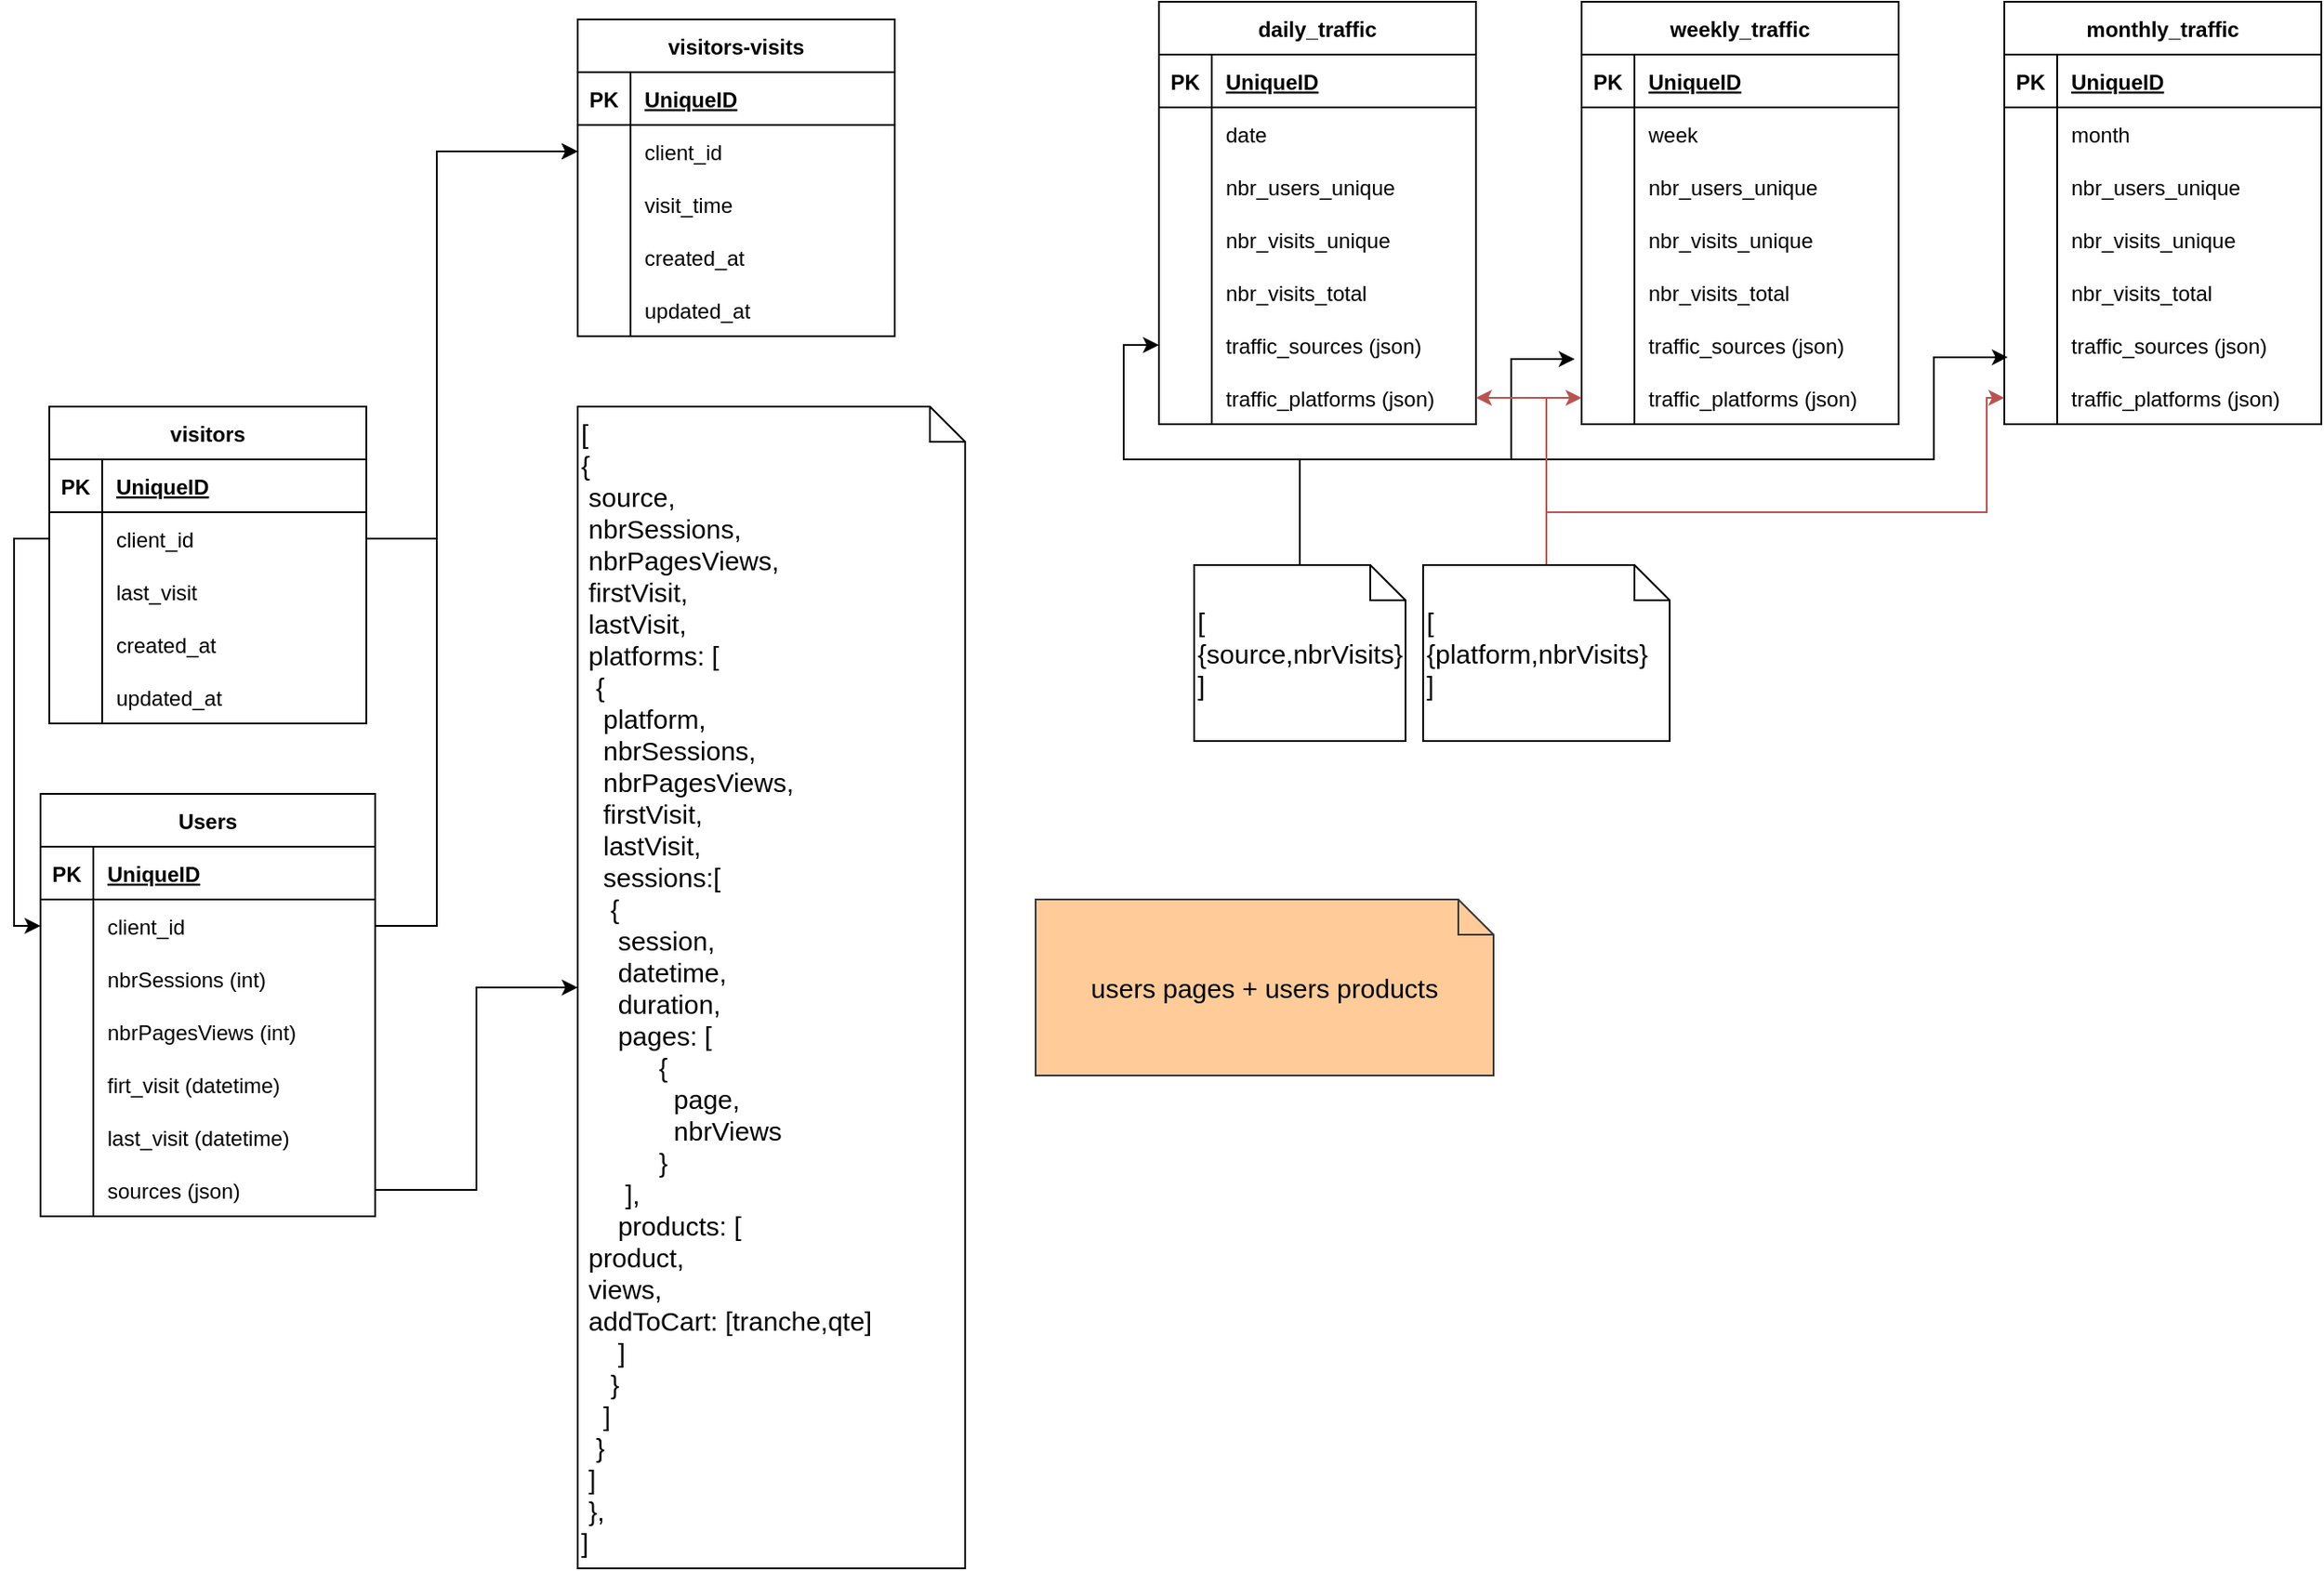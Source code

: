 <mxfile version="15.9.1" type="github">
  <diagram id="R2lEEEUBdFMjLlhIrx00" name="Page-1">
    <mxGraphModel dx="2272" dy="882" grid="1" gridSize="10" guides="1" tooltips="1" connect="1" arrows="1" fold="1" page="1" pageScale="1" pageWidth="850" pageHeight="1100" math="0" shadow="0" extFonts="Permanent Marker^https://fonts.googleapis.com/css?family=Permanent+Marker">
      <root>
        <mxCell id="0" />
        <mxCell id="1" parent="0" />
        <mxCell id="PuIkgESSQMV176HplpMt-43" value="visitors" style="shape=table;startSize=30;container=1;collapsible=1;childLayout=tableLayout;fixedRows=1;rowLines=0;fontStyle=1;align=center;resizeLast=1;" parent="1" vertex="1">
          <mxGeometry x="-760" y="280" width="180" height="180" as="geometry" />
        </mxCell>
        <mxCell id="PuIkgESSQMV176HplpMt-44" value="" style="shape=partialRectangle;collapsible=0;dropTarget=0;pointerEvents=0;fillColor=none;top=0;left=0;bottom=1;right=0;points=[[0,0.5],[1,0.5]];portConstraint=eastwest;" parent="PuIkgESSQMV176HplpMt-43" vertex="1">
          <mxGeometry y="30" width="180" height="30" as="geometry" />
        </mxCell>
        <mxCell id="PuIkgESSQMV176HplpMt-45" value="PK" style="shape=partialRectangle;connectable=0;fillColor=none;top=0;left=0;bottom=0;right=0;fontStyle=1;overflow=hidden;" parent="PuIkgESSQMV176HplpMt-44" vertex="1">
          <mxGeometry width="30" height="30" as="geometry">
            <mxRectangle width="30" height="30" as="alternateBounds" />
          </mxGeometry>
        </mxCell>
        <mxCell id="PuIkgESSQMV176HplpMt-46" value="UniqueID" style="shape=partialRectangle;connectable=0;fillColor=none;top=0;left=0;bottom=0;right=0;align=left;spacingLeft=6;fontStyle=5;overflow=hidden;" parent="PuIkgESSQMV176HplpMt-44" vertex="1">
          <mxGeometry x="30" width="150" height="30" as="geometry">
            <mxRectangle width="150" height="30" as="alternateBounds" />
          </mxGeometry>
        </mxCell>
        <mxCell id="PuIkgESSQMV176HplpMt-47" value="" style="shape=partialRectangle;collapsible=0;dropTarget=0;pointerEvents=0;fillColor=none;top=0;left=0;bottom=0;right=0;points=[[0,0.5],[1,0.5]];portConstraint=eastwest;" parent="PuIkgESSQMV176HplpMt-43" vertex="1">
          <mxGeometry y="60" width="180" height="30" as="geometry" />
        </mxCell>
        <mxCell id="PuIkgESSQMV176HplpMt-48" value="" style="shape=partialRectangle;connectable=0;fillColor=none;top=0;left=0;bottom=0;right=0;editable=1;overflow=hidden;" parent="PuIkgESSQMV176HplpMt-47" vertex="1">
          <mxGeometry width="30" height="30" as="geometry">
            <mxRectangle width="30" height="30" as="alternateBounds" />
          </mxGeometry>
        </mxCell>
        <mxCell id="PuIkgESSQMV176HplpMt-49" value="client_id" style="shape=partialRectangle;connectable=0;fillColor=none;top=0;left=0;bottom=0;right=0;align=left;spacingLeft=6;overflow=hidden;" parent="PuIkgESSQMV176HplpMt-47" vertex="1">
          <mxGeometry x="30" width="150" height="30" as="geometry">
            <mxRectangle width="150" height="30" as="alternateBounds" />
          </mxGeometry>
        </mxCell>
        <mxCell id="PuIkgESSQMV176HplpMt-100" value="" style="shape=partialRectangle;collapsible=0;dropTarget=0;pointerEvents=0;fillColor=none;top=0;left=0;bottom=0;right=0;points=[[0,0.5],[1,0.5]];portConstraint=eastwest;" parent="PuIkgESSQMV176HplpMt-43" vertex="1">
          <mxGeometry y="90" width="180" height="30" as="geometry" />
        </mxCell>
        <mxCell id="PuIkgESSQMV176HplpMt-101" value="" style="shape=partialRectangle;connectable=0;fillColor=none;top=0;left=0;bottom=0;right=0;editable=1;overflow=hidden;" parent="PuIkgESSQMV176HplpMt-100" vertex="1">
          <mxGeometry width="30" height="30" as="geometry">
            <mxRectangle width="30" height="30" as="alternateBounds" />
          </mxGeometry>
        </mxCell>
        <mxCell id="PuIkgESSQMV176HplpMt-102" value="last_visit" style="shape=partialRectangle;connectable=0;fillColor=none;top=0;left=0;bottom=0;right=0;align=left;spacingLeft=6;overflow=hidden;" parent="PuIkgESSQMV176HplpMt-100" vertex="1">
          <mxGeometry x="30" width="150" height="30" as="geometry">
            <mxRectangle width="150" height="30" as="alternateBounds" />
          </mxGeometry>
        </mxCell>
        <mxCell id="PuIkgESSQMV176HplpMt-50" value="" style="shape=partialRectangle;collapsible=0;dropTarget=0;pointerEvents=0;fillColor=none;top=0;left=0;bottom=0;right=0;points=[[0,0.5],[1,0.5]];portConstraint=eastwest;" parent="PuIkgESSQMV176HplpMt-43" vertex="1">
          <mxGeometry y="120" width="180" height="30" as="geometry" />
        </mxCell>
        <mxCell id="PuIkgESSQMV176HplpMt-51" value="" style="shape=partialRectangle;connectable=0;fillColor=none;top=0;left=0;bottom=0;right=0;editable=1;overflow=hidden;" parent="PuIkgESSQMV176HplpMt-50" vertex="1">
          <mxGeometry width="30" height="30" as="geometry">
            <mxRectangle width="30" height="30" as="alternateBounds" />
          </mxGeometry>
        </mxCell>
        <mxCell id="PuIkgESSQMV176HplpMt-52" value="created_at" style="shape=partialRectangle;connectable=0;fillColor=none;top=0;left=0;bottom=0;right=0;align=left;spacingLeft=6;overflow=hidden;" parent="PuIkgESSQMV176HplpMt-50" vertex="1">
          <mxGeometry x="30" width="150" height="30" as="geometry">
            <mxRectangle width="150" height="30" as="alternateBounds" />
          </mxGeometry>
        </mxCell>
        <mxCell id="PuIkgESSQMV176HplpMt-53" value="" style="shape=partialRectangle;collapsible=0;dropTarget=0;pointerEvents=0;fillColor=none;top=0;left=0;bottom=0;right=0;points=[[0,0.5],[1,0.5]];portConstraint=eastwest;" parent="PuIkgESSQMV176HplpMt-43" vertex="1">
          <mxGeometry y="150" width="180" height="30" as="geometry" />
        </mxCell>
        <mxCell id="PuIkgESSQMV176HplpMt-54" value="" style="shape=partialRectangle;connectable=0;fillColor=none;top=0;left=0;bottom=0;right=0;editable=1;overflow=hidden;" parent="PuIkgESSQMV176HplpMt-53" vertex="1">
          <mxGeometry width="30" height="30" as="geometry">
            <mxRectangle width="30" height="30" as="alternateBounds" />
          </mxGeometry>
        </mxCell>
        <mxCell id="PuIkgESSQMV176HplpMt-55" value="updated_at" style="shape=partialRectangle;connectable=0;fillColor=none;top=0;left=0;bottom=0;right=0;align=left;spacingLeft=6;overflow=hidden;" parent="PuIkgESSQMV176HplpMt-53" vertex="1">
          <mxGeometry x="30" width="150" height="30" as="geometry">
            <mxRectangle width="150" height="30" as="alternateBounds" />
          </mxGeometry>
        </mxCell>
        <mxCell id="PuIkgESSQMV176HplpMt-56" value="visitors-visits" style="shape=table;startSize=30;container=1;collapsible=1;childLayout=tableLayout;fixedRows=1;rowLines=0;fontStyle=1;align=center;resizeLast=1;" parent="1" vertex="1">
          <mxGeometry x="-460" y="60" width="180" height="180" as="geometry" />
        </mxCell>
        <mxCell id="PuIkgESSQMV176HplpMt-57" value="" style="shape=partialRectangle;collapsible=0;dropTarget=0;pointerEvents=0;fillColor=none;top=0;left=0;bottom=1;right=0;points=[[0,0.5],[1,0.5]];portConstraint=eastwest;" parent="PuIkgESSQMV176HplpMt-56" vertex="1">
          <mxGeometry y="30" width="180" height="30" as="geometry" />
        </mxCell>
        <mxCell id="PuIkgESSQMV176HplpMt-58" value="PK" style="shape=partialRectangle;connectable=0;fillColor=none;top=0;left=0;bottom=0;right=0;fontStyle=1;overflow=hidden;" parent="PuIkgESSQMV176HplpMt-57" vertex="1">
          <mxGeometry width="30" height="30" as="geometry">
            <mxRectangle width="30" height="30" as="alternateBounds" />
          </mxGeometry>
        </mxCell>
        <mxCell id="PuIkgESSQMV176HplpMt-59" value="UniqueID" style="shape=partialRectangle;connectable=0;fillColor=none;top=0;left=0;bottom=0;right=0;align=left;spacingLeft=6;fontStyle=5;overflow=hidden;" parent="PuIkgESSQMV176HplpMt-57" vertex="1">
          <mxGeometry x="30" width="150" height="30" as="geometry">
            <mxRectangle width="150" height="30" as="alternateBounds" />
          </mxGeometry>
        </mxCell>
        <mxCell id="PuIkgESSQMV176HplpMt-60" value="" style="shape=partialRectangle;collapsible=0;dropTarget=0;pointerEvents=0;fillColor=none;top=0;left=0;bottom=0;right=0;points=[[0,0.5],[1,0.5]];portConstraint=eastwest;" parent="PuIkgESSQMV176HplpMt-56" vertex="1">
          <mxGeometry y="60" width="180" height="30" as="geometry" />
        </mxCell>
        <mxCell id="PuIkgESSQMV176HplpMt-61" value="" style="shape=partialRectangle;connectable=0;fillColor=none;top=0;left=0;bottom=0;right=0;editable=1;overflow=hidden;" parent="PuIkgESSQMV176HplpMt-60" vertex="1">
          <mxGeometry width="30" height="30" as="geometry">
            <mxRectangle width="30" height="30" as="alternateBounds" />
          </mxGeometry>
        </mxCell>
        <mxCell id="PuIkgESSQMV176HplpMt-62" value="client_id" style="shape=partialRectangle;connectable=0;fillColor=none;top=0;left=0;bottom=0;right=0;align=left;spacingLeft=6;overflow=hidden;" parent="PuIkgESSQMV176HplpMt-60" vertex="1">
          <mxGeometry x="30" width="150" height="30" as="geometry">
            <mxRectangle width="150" height="30" as="alternateBounds" />
          </mxGeometry>
        </mxCell>
        <mxCell id="PuIkgESSQMV176HplpMt-63" value="" style="shape=partialRectangle;collapsible=0;dropTarget=0;pointerEvents=0;fillColor=none;top=0;left=0;bottom=0;right=0;points=[[0,0.5],[1,0.5]];portConstraint=eastwest;" parent="PuIkgESSQMV176HplpMt-56" vertex="1">
          <mxGeometry y="90" width="180" height="30" as="geometry" />
        </mxCell>
        <mxCell id="PuIkgESSQMV176HplpMt-64" value="" style="shape=partialRectangle;connectable=0;fillColor=none;top=0;left=0;bottom=0;right=0;editable=1;overflow=hidden;" parent="PuIkgESSQMV176HplpMt-63" vertex="1">
          <mxGeometry width="30" height="30" as="geometry">
            <mxRectangle width="30" height="30" as="alternateBounds" />
          </mxGeometry>
        </mxCell>
        <mxCell id="PuIkgESSQMV176HplpMt-65" value="visit_time" style="shape=partialRectangle;connectable=0;fillColor=none;top=0;left=0;bottom=0;right=0;align=left;spacingLeft=6;overflow=hidden;" parent="PuIkgESSQMV176HplpMt-63" vertex="1">
          <mxGeometry x="30" width="150" height="30" as="geometry">
            <mxRectangle width="150" height="30" as="alternateBounds" />
          </mxGeometry>
        </mxCell>
        <mxCell id="PuIkgESSQMV176HplpMt-66" value="" style="shape=partialRectangle;collapsible=0;dropTarget=0;pointerEvents=0;fillColor=none;top=0;left=0;bottom=0;right=0;points=[[0,0.5],[1,0.5]];portConstraint=eastwest;" parent="PuIkgESSQMV176HplpMt-56" vertex="1">
          <mxGeometry y="120" width="180" height="30" as="geometry" />
        </mxCell>
        <mxCell id="PuIkgESSQMV176HplpMt-67" value="" style="shape=partialRectangle;connectable=0;fillColor=none;top=0;left=0;bottom=0;right=0;editable=1;overflow=hidden;" parent="PuIkgESSQMV176HplpMt-66" vertex="1">
          <mxGeometry width="30" height="30" as="geometry">
            <mxRectangle width="30" height="30" as="alternateBounds" />
          </mxGeometry>
        </mxCell>
        <mxCell id="PuIkgESSQMV176HplpMt-68" value="created_at" style="shape=partialRectangle;connectable=0;fillColor=none;top=0;left=0;bottom=0;right=0;align=left;spacingLeft=6;overflow=hidden;" parent="PuIkgESSQMV176HplpMt-66" vertex="1">
          <mxGeometry x="30" width="150" height="30" as="geometry">
            <mxRectangle width="150" height="30" as="alternateBounds" />
          </mxGeometry>
        </mxCell>
        <mxCell id="PuIkgESSQMV176HplpMt-78" value="" style="shape=partialRectangle;collapsible=0;dropTarget=0;pointerEvents=0;fillColor=none;top=0;left=0;bottom=0;right=0;points=[[0,0.5],[1,0.5]];portConstraint=eastwest;" parent="PuIkgESSQMV176HplpMt-56" vertex="1">
          <mxGeometry y="150" width="180" height="30" as="geometry" />
        </mxCell>
        <mxCell id="PuIkgESSQMV176HplpMt-79" value="" style="shape=partialRectangle;connectable=0;fillColor=none;top=0;left=0;bottom=0;right=0;editable=1;overflow=hidden;" parent="PuIkgESSQMV176HplpMt-78" vertex="1">
          <mxGeometry width="30" height="30" as="geometry">
            <mxRectangle width="30" height="30" as="alternateBounds" />
          </mxGeometry>
        </mxCell>
        <mxCell id="PuIkgESSQMV176HplpMt-80" value="updated_at" style="shape=partialRectangle;connectable=0;fillColor=none;top=0;left=0;bottom=0;right=0;align=left;spacingLeft=6;overflow=hidden;" parent="PuIkgESSQMV176HplpMt-78" vertex="1">
          <mxGeometry x="30" width="150" height="30" as="geometry">
            <mxRectangle width="150" height="30" as="alternateBounds" />
          </mxGeometry>
        </mxCell>
        <mxCell id="PuIkgESSQMV176HplpMt-82" value="Users" style="shape=table;startSize=30;container=1;collapsible=1;childLayout=tableLayout;fixedRows=1;rowLines=0;fontStyle=1;align=center;resizeLast=1;" parent="1" vertex="1">
          <mxGeometry x="-765" y="500" width="190" height="240" as="geometry" />
        </mxCell>
        <mxCell id="PuIkgESSQMV176HplpMt-83" value="" style="shape=partialRectangle;collapsible=0;dropTarget=0;pointerEvents=0;fillColor=none;top=0;left=0;bottom=1;right=0;points=[[0,0.5],[1,0.5]];portConstraint=eastwest;" parent="PuIkgESSQMV176HplpMt-82" vertex="1">
          <mxGeometry y="30" width="190" height="30" as="geometry" />
        </mxCell>
        <mxCell id="PuIkgESSQMV176HplpMt-84" value="PK" style="shape=partialRectangle;connectable=0;fillColor=none;top=0;left=0;bottom=0;right=0;fontStyle=1;overflow=hidden;" parent="PuIkgESSQMV176HplpMt-83" vertex="1">
          <mxGeometry width="30" height="30" as="geometry">
            <mxRectangle width="30" height="30" as="alternateBounds" />
          </mxGeometry>
        </mxCell>
        <mxCell id="PuIkgESSQMV176HplpMt-85" value="UniqueID" style="shape=partialRectangle;connectable=0;fillColor=none;top=0;left=0;bottom=0;right=0;align=left;spacingLeft=6;fontStyle=5;overflow=hidden;" parent="PuIkgESSQMV176HplpMt-83" vertex="1">
          <mxGeometry x="30" width="160" height="30" as="geometry">
            <mxRectangle width="160" height="30" as="alternateBounds" />
          </mxGeometry>
        </mxCell>
        <mxCell id="PuIkgESSQMV176HplpMt-86" value="" style="shape=partialRectangle;collapsible=0;dropTarget=0;pointerEvents=0;fillColor=none;top=0;left=0;bottom=0;right=0;points=[[0,0.5],[1,0.5]];portConstraint=eastwest;" parent="PuIkgESSQMV176HplpMt-82" vertex="1">
          <mxGeometry y="60" width="190" height="30" as="geometry" />
        </mxCell>
        <mxCell id="PuIkgESSQMV176HplpMt-87" value="" style="shape=partialRectangle;connectable=0;fillColor=none;top=0;left=0;bottom=0;right=0;editable=1;overflow=hidden;" parent="PuIkgESSQMV176HplpMt-86" vertex="1">
          <mxGeometry width="30" height="30" as="geometry">
            <mxRectangle width="30" height="30" as="alternateBounds" />
          </mxGeometry>
        </mxCell>
        <mxCell id="PuIkgESSQMV176HplpMt-88" value="client_id" style="shape=partialRectangle;connectable=0;fillColor=none;top=0;left=0;bottom=0;right=0;align=left;spacingLeft=6;overflow=hidden;" parent="PuIkgESSQMV176HplpMt-86" vertex="1">
          <mxGeometry x="30" width="160" height="30" as="geometry">
            <mxRectangle width="160" height="30" as="alternateBounds" />
          </mxGeometry>
        </mxCell>
        <mxCell id="PuIkgESSQMV176HplpMt-89" value="" style="shape=partialRectangle;collapsible=0;dropTarget=0;pointerEvents=0;fillColor=none;top=0;left=0;bottom=0;right=0;points=[[0,0.5],[1,0.5]];portConstraint=eastwest;" parent="PuIkgESSQMV176HplpMt-82" vertex="1">
          <mxGeometry y="90" width="190" height="30" as="geometry" />
        </mxCell>
        <mxCell id="PuIkgESSQMV176HplpMt-90" value="" style="shape=partialRectangle;connectable=0;fillColor=none;top=0;left=0;bottom=0;right=0;editable=1;overflow=hidden;" parent="PuIkgESSQMV176HplpMt-89" vertex="1">
          <mxGeometry width="30" height="30" as="geometry">
            <mxRectangle width="30" height="30" as="alternateBounds" />
          </mxGeometry>
        </mxCell>
        <mxCell id="PuIkgESSQMV176HplpMt-91" value="nbrSessions (int)" style="shape=partialRectangle;connectable=0;fillColor=none;top=0;left=0;bottom=0;right=0;align=left;spacingLeft=6;overflow=hidden;" parent="PuIkgESSQMV176HplpMt-89" vertex="1">
          <mxGeometry x="30" width="160" height="30" as="geometry">
            <mxRectangle width="160" height="30" as="alternateBounds" />
          </mxGeometry>
        </mxCell>
        <mxCell id="PuIkgESSQMV176HplpMt-92" value="" style="shape=partialRectangle;collapsible=0;dropTarget=0;pointerEvents=0;fillColor=none;top=0;left=0;bottom=0;right=0;points=[[0,0.5],[1,0.5]];portConstraint=eastwest;" parent="PuIkgESSQMV176HplpMt-82" vertex="1">
          <mxGeometry y="120" width="190" height="30" as="geometry" />
        </mxCell>
        <mxCell id="PuIkgESSQMV176HplpMt-93" value="" style="shape=partialRectangle;connectable=0;fillColor=none;top=0;left=0;bottom=0;right=0;editable=1;overflow=hidden;" parent="PuIkgESSQMV176HplpMt-92" vertex="1">
          <mxGeometry width="30" height="30" as="geometry">
            <mxRectangle width="30" height="30" as="alternateBounds" />
          </mxGeometry>
        </mxCell>
        <mxCell id="PuIkgESSQMV176HplpMt-94" value="nbrPagesViews (int)" style="shape=partialRectangle;connectable=0;fillColor=none;top=0;left=0;bottom=0;right=0;align=left;spacingLeft=6;overflow=hidden;" parent="PuIkgESSQMV176HplpMt-92" vertex="1">
          <mxGeometry x="30" width="160" height="30" as="geometry">
            <mxRectangle width="160" height="30" as="alternateBounds" />
          </mxGeometry>
        </mxCell>
        <mxCell id="PuIkgESSQMV176HplpMt-182" value="" style="shape=partialRectangle;collapsible=0;dropTarget=0;pointerEvents=0;fillColor=none;top=0;left=0;bottom=0;right=0;points=[[0,0.5],[1,0.5]];portConstraint=eastwest;" parent="PuIkgESSQMV176HplpMt-82" vertex="1">
          <mxGeometry y="150" width="190" height="30" as="geometry" />
        </mxCell>
        <mxCell id="PuIkgESSQMV176HplpMt-183" value="" style="shape=partialRectangle;connectable=0;fillColor=none;top=0;left=0;bottom=0;right=0;editable=1;overflow=hidden;" parent="PuIkgESSQMV176HplpMt-182" vertex="1">
          <mxGeometry width="30" height="30" as="geometry">
            <mxRectangle width="30" height="30" as="alternateBounds" />
          </mxGeometry>
        </mxCell>
        <mxCell id="PuIkgESSQMV176HplpMt-184" value="firt_visit (datetime)" style="shape=partialRectangle;connectable=0;fillColor=none;top=0;left=0;bottom=0;right=0;align=left;spacingLeft=6;overflow=hidden;" parent="PuIkgESSQMV176HplpMt-182" vertex="1">
          <mxGeometry x="30" width="160" height="30" as="geometry">
            <mxRectangle width="160" height="30" as="alternateBounds" />
          </mxGeometry>
        </mxCell>
        <mxCell id="PuIkgESSQMV176HplpMt-179" value="" style="shape=partialRectangle;collapsible=0;dropTarget=0;pointerEvents=0;fillColor=none;top=0;left=0;bottom=0;right=0;points=[[0,0.5],[1,0.5]];portConstraint=eastwest;" parent="PuIkgESSQMV176HplpMt-82" vertex="1">
          <mxGeometry y="180" width="190" height="30" as="geometry" />
        </mxCell>
        <mxCell id="PuIkgESSQMV176HplpMt-180" value="" style="shape=partialRectangle;connectable=0;fillColor=none;top=0;left=0;bottom=0;right=0;editable=1;overflow=hidden;" parent="PuIkgESSQMV176HplpMt-179" vertex="1">
          <mxGeometry width="30" height="30" as="geometry">
            <mxRectangle width="30" height="30" as="alternateBounds" />
          </mxGeometry>
        </mxCell>
        <mxCell id="PuIkgESSQMV176HplpMt-181" value="last_visit (datetime)" style="shape=partialRectangle;connectable=0;fillColor=none;top=0;left=0;bottom=0;right=0;align=left;spacingLeft=6;overflow=hidden;" parent="PuIkgESSQMV176HplpMt-179" vertex="1">
          <mxGeometry x="30" width="160" height="30" as="geometry">
            <mxRectangle width="160" height="30" as="alternateBounds" />
          </mxGeometry>
        </mxCell>
        <mxCell id="PuIkgESSQMV176HplpMt-185" value="" style="shape=partialRectangle;collapsible=0;dropTarget=0;pointerEvents=0;fillColor=none;top=0;left=0;bottom=0;right=0;points=[[0,0.5],[1,0.5]];portConstraint=eastwest;" parent="PuIkgESSQMV176HplpMt-82" vertex="1">
          <mxGeometry y="210" width="190" height="30" as="geometry" />
        </mxCell>
        <mxCell id="PuIkgESSQMV176HplpMt-186" value="" style="shape=partialRectangle;connectable=0;fillColor=none;top=0;left=0;bottom=0;right=0;editable=1;overflow=hidden;" parent="PuIkgESSQMV176HplpMt-185" vertex="1">
          <mxGeometry width="30" height="30" as="geometry">
            <mxRectangle width="30" height="30" as="alternateBounds" />
          </mxGeometry>
        </mxCell>
        <mxCell id="PuIkgESSQMV176HplpMt-187" value="sources (json)" style="shape=partialRectangle;connectable=0;fillColor=none;top=0;left=0;bottom=0;right=0;align=left;spacingLeft=6;overflow=hidden;" parent="PuIkgESSQMV176HplpMt-185" vertex="1">
          <mxGeometry x="30" width="160" height="30" as="geometry">
            <mxRectangle width="160" height="30" as="alternateBounds" />
          </mxGeometry>
        </mxCell>
        <mxCell id="PuIkgESSQMV176HplpMt-99" style="edgeStyle=orthogonalEdgeStyle;rounded=0;orthogonalLoop=1;jettySize=auto;html=1;exitX=1;exitY=0.5;exitDx=0;exitDy=0;" parent="1" source="PuIkgESSQMV176HplpMt-86" target="PuIkgESSQMV176HplpMt-60" edge="1">
          <mxGeometry relative="1" as="geometry">
            <mxPoint x="-480" y="150" as="targetPoint" />
            <Array as="points">
              <mxPoint x="-540" y="575" />
              <mxPoint x="-540" y="135" />
            </Array>
          </mxGeometry>
        </mxCell>
        <mxCell id="PuIkgESSQMV176HplpMt-107" value="daily_traffic" style="shape=table;startSize=30;container=1;collapsible=1;childLayout=tableLayout;fixedRows=1;rowLines=0;fontStyle=1;align=center;resizeLast=1;" parent="1" vertex="1">
          <mxGeometry x="-130" y="50" width="180" height="240" as="geometry">
            <mxRectangle x="-130" y="50" width="100" height="30" as="alternateBounds" />
          </mxGeometry>
        </mxCell>
        <mxCell id="PuIkgESSQMV176HplpMt-108" value="" style="shape=partialRectangle;collapsible=0;dropTarget=0;pointerEvents=0;fillColor=none;top=0;left=0;bottom=1;right=0;points=[[0,0.5],[1,0.5]];portConstraint=eastwest;" parent="PuIkgESSQMV176HplpMt-107" vertex="1">
          <mxGeometry y="30" width="180" height="30" as="geometry" />
        </mxCell>
        <mxCell id="PuIkgESSQMV176HplpMt-109" value="PK" style="shape=partialRectangle;connectable=0;fillColor=none;top=0;left=0;bottom=0;right=0;fontStyle=1;overflow=hidden;" parent="PuIkgESSQMV176HplpMt-108" vertex="1">
          <mxGeometry width="30" height="30" as="geometry">
            <mxRectangle width="30" height="30" as="alternateBounds" />
          </mxGeometry>
        </mxCell>
        <mxCell id="PuIkgESSQMV176HplpMt-110" value="UniqueID" style="shape=partialRectangle;connectable=0;fillColor=none;top=0;left=0;bottom=0;right=0;align=left;spacingLeft=6;fontStyle=5;overflow=hidden;" parent="PuIkgESSQMV176HplpMt-108" vertex="1">
          <mxGeometry x="30" width="150" height="30" as="geometry">
            <mxRectangle width="150" height="30" as="alternateBounds" />
          </mxGeometry>
        </mxCell>
        <mxCell id="PuIkgESSQMV176HplpMt-165" value="" style="shape=partialRectangle;collapsible=0;dropTarget=0;pointerEvents=0;fillColor=none;top=0;left=0;bottom=0;right=0;points=[[0,0.5],[1,0.5]];portConstraint=eastwest;" parent="PuIkgESSQMV176HplpMt-107" vertex="1">
          <mxGeometry y="60" width="180" height="30" as="geometry" />
        </mxCell>
        <mxCell id="PuIkgESSQMV176HplpMt-166" value="" style="shape=partialRectangle;connectable=0;fillColor=none;top=0;left=0;bottom=0;right=0;editable=1;overflow=hidden;" parent="PuIkgESSQMV176HplpMt-165" vertex="1">
          <mxGeometry width="30" height="30" as="geometry">
            <mxRectangle width="30" height="30" as="alternateBounds" />
          </mxGeometry>
        </mxCell>
        <mxCell id="PuIkgESSQMV176HplpMt-167" value="date" style="shape=partialRectangle;connectable=0;fillColor=none;top=0;left=0;bottom=0;right=0;align=left;spacingLeft=6;overflow=hidden;" parent="PuIkgESSQMV176HplpMt-165" vertex="1">
          <mxGeometry x="30" width="150" height="30" as="geometry">
            <mxRectangle width="150" height="30" as="alternateBounds" />
          </mxGeometry>
        </mxCell>
        <mxCell id="PuIkgESSQMV176HplpMt-111" value="" style="shape=partialRectangle;collapsible=0;dropTarget=0;pointerEvents=0;fillColor=none;top=0;left=0;bottom=0;right=0;points=[[0,0.5],[1,0.5]];portConstraint=eastwest;" parent="PuIkgESSQMV176HplpMt-107" vertex="1">
          <mxGeometry y="90" width="180" height="30" as="geometry" />
        </mxCell>
        <mxCell id="PuIkgESSQMV176HplpMt-112" value="" style="shape=partialRectangle;connectable=0;fillColor=none;top=0;left=0;bottom=0;right=0;editable=1;overflow=hidden;" parent="PuIkgESSQMV176HplpMt-111" vertex="1">
          <mxGeometry width="30" height="30" as="geometry">
            <mxRectangle width="30" height="30" as="alternateBounds" />
          </mxGeometry>
        </mxCell>
        <mxCell id="PuIkgESSQMV176HplpMt-113" value="nbr_users_unique" style="shape=partialRectangle;connectable=0;fillColor=none;top=0;left=0;bottom=0;right=0;align=left;spacingLeft=6;overflow=hidden;" parent="PuIkgESSQMV176HplpMt-111" vertex="1">
          <mxGeometry x="30" width="150" height="30" as="geometry">
            <mxRectangle width="150" height="30" as="alternateBounds" />
          </mxGeometry>
        </mxCell>
        <mxCell id="PuIkgESSQMV176HplpMt-114" value="" style="shape=partialRectangle;collapsible=0;dropTarget=0;pointerEvents=0;fillColor=none;top=0;left=0;bottom=0;right=0;points=[[0,0.5],[1,0.5]];portConstraint=eastwest;" parent="PuIkgESSQMV176HplpMt-107" vertex="1">
          <mxGeometry y="120" width="180" height="30" as="geometry" />
        </mxCell>
        <mxCell id="PuIkgESSQMV176HplpMt-115" value="" style="shape=partialRectangle;connectable=0;fillColor=none;top=0;left=0;bottom=0;right=0;editable=1;overflow=hidden;" parent="PuIkgESSQMV176HplpMt-114" vertex="1">
          <mxGeometry width="30" height="30" as="geometry">
            <mxRectangle width="30" height="30" as="alternateBounds" />
          </mxGeometry>
        </mxCell>
        <mxCell id="PuIkgESSQMV176HplpMt-116" value="nbr_visits_unique" style="shape=partialRectangle;connectable=0;fillColor=none;top=0;left=0;bottom=0;right=0;align=left;spacingLeft=6;overflow=hidden;" parent="PuIkgESSQMV176HplpMt-114" vertex="1">
          <mxGeometry x="30" width="150" height="30" as="geometry">
            <mxRectangle width="150" height="30" as="alternateBounds" />
          </mxGeometry>
        </mxCell>
        <mxCell id="PuIkgESSQMV176HplpMt-117" value="" style="shape=partialRectangle;collapsible=0;dropTarget=0;pointerEvents=0;fillColor=none;top=0;left=0;bottom=0;right=0;points=[[0,0.5],[1,0.5]];portConstraint=eastwest;" parent="PuIkgESSQMV176HplpMt-107" vertex="1">
          <mxGeometry y="150" width="180" height="30" as="geometry" />
        </mxCell>
        <mxCell id="PuIkgESSQMV176HplpMt-118" value="" style="shape=partialRectangle;connectable=0;fillColor=none;top=0;left=0;bottom=0;right=0;editable=1;overflow=hidden;" parent="PuIkgESSQMV176HplpMt-117" vertex="1">
          <mxGeometry width="30" height="30" as="geometry">
            <mxRectangle width="30" height="30" as="alternateBounds" />
          </mxGeometry>
        </mxCell>
        <mxCell id="PuIkgESSQMV176HplpMt-119" value="nbr_visits_total" style="shape=partialRectangle;connectable=0;fillColor=none;top=0;left=0;bottom=0;right=0;align=left;spacingLeft=6;overflow=hidden;" parent="PuIkgESSQMV176HplpMt-117" vertex="1">
          <mxGeometry x="30" width="150" height="30" as="geometry">
            <mxRectangle width="150" height="30" as="alternateBounds" />
          </mxGeometry>
        </mxCell>
        <mxCell id="PuIkgESSQMV176HplpMt-121" value="" style="shape=partialRectangle;collapsible=0;dropTarget=0;pointerEvents=0;fillColor=none;top=0;left=0;bottom=0;right=0;points=[[0,0.5],[1,0.5]];portConstraint=eastwest;" parent="PuIkgESSQMV176HplpMt-107" vertex="1">
          <mxGeometry y="180" width="180" height="30" as="geometry" />
        </mxCell>
        <mxCell id="PuIkgESSQMV176HplpMt-122" value="" style="shape=partialRectangle;connectable=0;fillColor=none;top=0;left=0;bottom=0;right=0;editable=1;overflow=hidden;" parent="PuIkgESSQMV176HplpMt-121" vertex="1">
          <mxGeometry width="30" height="30" as="geometry">
            <mxRectangle width="30" height="30" as="alternateBounds" />
          </mxGeometry>
        </mxCell>
        <mxCell id="PuIkgESSQMV176HplpMt-123" value="traffic_sources (json)" style="shape=partialRectangle;connectable=0;fillColor=none;top=0;left=0;bottom=0;right=0;align=left;spacingLeft=6;overflow=hidden;" parent="PuIkgESSQMV176HplpMt-121" vertex="1">
          <mxGeometry x="30" width="150" height="30" as="geometry">
            <mxRectangle width="150" height="30" as="alternateBounds" />
          </mxGeometry>
        </mxCell>
        <mxCell id="PuIkgESSQMV176HplpMt-124" value="" style="shape=partialRectangle;collapsible=0;dropTarget=0;pointerEvents=0;fillColor=none;top=0;left=0;bottom=0;right=0;points=[[0,0.5],[1,0.5]];portConstraint=eastwest;" parent="PuIkgESSQMV176HplpMt-107" vertex="1">
          <mxGeometry y="210" width="180" height="30" as="geometry" />
        </mxCell>
        <mxCell id="PuIkgESSQMV176HplpMt-125" value="" style="shape=partialRectangle;connectable=0;fillColor=none;top=0;left=0;bottom=0;right=0;editable=1;overflow=hidden;" parent="PuIkgESSQMV176HplpMt-124" vertex="1">
          <mxGeometry width="30" height="30" as="geometry">
            <mxRectangle width="30" height="30" as="alternateBounds" />
          </mxGeometry>
        </mxCell>
        <mxCell id="PuIkgESSQMV176HplpMt-126" value="traffic_platforms (json)" style="shape=partialRectangle;connectable=0;fillColor=none;top=0;left=0;bottom=0;right=0;align=left;spacingLeft=6;overflow=hidden;" parent="PuIkgESSQMV176HplpMt-124" vertex="1">
          <mxGeometry x="30" width="150" height="30" as="geometry">
            <mxRectangle width="150" height="30" as="alternateBounds" />
          </mxGeometry>
        </mxCell>
        <mxCell id="PuIkgESSQMV176HplpMt-127" value="weekly_traffic" style="shape=table;startSize=30;container=1;collapsible=1;childLayout=tableLayout;fixedRows=1;rowLines=0;fontStyle=1;align=center;resizeLast=1;" parent="1" vertex="1">
          <mxGeometry x="110" y="50" width="180" height="240" as="geometry" />
        </mxCell>
        <mxCell id="PuIkgESSQMV176HplpMt-128" value="" style="shape=partialRectangle;collapsible=0;dropTarget=0;pointerEvents=0;fillColor=none;top=0;left=0;bottom=1;right=0;points=[[0,0.5],[1,0.5]];portConstraint=eastwest;" parent="PuIkgESSQMV176HplpMt-127" vertex="1">
          <mxGeometry y="30" width="180" height="30" as="geometry" />
        </mxCell>
        <mxCell id="PuIkgESSQMV176HplpMt-129" value="PK" style="shape=partialRectangle;connectable=0;fillColor=none;top=0;left=0;bottom=0;right=0;fontStyle=1;overflow=hidden;" parent="PuIkgESSQMV176HplpMt-128" vertex="1">
          <mxGeometry width="30" height="30" as="geometry">
            <mxRectangle width="30" height="30" as="alternateBounds" />
          </mxGeometry>
        </mxCell>
        <mxCell id="PuIkgESSQMV176HplpMt-130" value="UniqueID" style="shape=partialRectangle;connectable=0;fillColor=none;top=0;left=0;bottom=0;right=0;align=left;spacingLeft=6;fontStyle=5;overflow=hidden;" parent="PuIkgESSQMV176HplpMt-128" vertex="1">
          <mxGeometry x="30" width="150" height="30" as="geometry">
            <mxRectangle width="150" height="30" as="alternateBounds" />
          </mxGeometry>
        </mxCell>
        <mxCell id="PuIkgESSQMV176HplpMt-168" value="" style="shape=partialRectangle;collapsible=0;dropTarget=0;pointerEvents=0;fillColor=none;top=0;left=0;bottom=0;right=0;points=[[0,0.5],[1,0.5]];portConstraint=eastwest;" parent="PuIkgESSQMV176HplpMt-127" vertex="1">
          <mxGeometry y="60" width="180" height="30" as="geometry" />
        </mxCell>
        <mxCell id="PuIkgESSQMV176HplpMt-169" value="" style="shape=partialRectangle;connectable=0;fillColor=none;top=0;left=0;bottom=0;right=0;editable=1;overflow=hidden;" parent="PuIkgESSQMV176HplpMt-168" vertex="1">
          <mxGeometry width="30" height="30" as="geometry">
            <mxRectangle width="30" height="30" as="alternateBounds" />
          </mxGeometry>
        </mxCell>
        <mxCell id="PuIkgESSQMV176HplpMt-170" value="week" style="shape=partialRectangle;connectable=0;fillColor=none;top=0;left=0;bottom=0;right=0;align=left;spacingLeft=6;overflow=hidden;" parent="PuIkgESSQMV176HplpMt-168" vertex="1">
          <mxGeometry x="30" width="150" height="30" as="geometry">
            <mxRectangle width="150" height="30" as="alternateBounds" />
          </mxGeometry>
        </mxCell>
        <mxCell id="PuIkgESSQMV176HplpMt-131" value="" style="shape=partialRectangle;collapsible=0;dropTarget=0;pointerEvents=0;fillColor=none;top=0;left=0;bottom=0;right=0;points=[[0,0.5],[1,0.5]];portConstraint=eastwest;" parent="PuIkgESSQMV176HplpMt-127" vertex="1">
          <mxGeometry y="90" width="180" height="30" as="geometry" />
        </mxCell>
        <mxCell id="PuIkgESSQMV176HplpMt-132" value="" style="shape=partialRectangle;connectable=0;fillColor=none;top=0;left=0;bottom=0;right=0;editable=1;overflow=hidden;" parent="PuIkgESSQMV176HplpMt-131" vertex="1">
          <mxGeometry width="30" height="30" as="geometry">
            <mxRectangle width="30" height="30" as="alternateBounds" />
          </mxGeometry>
        </mxCell>
        <mxCell id="PuIkgESSQMV176HplpMt-133" value="nbr_users_unique" style="shape=partialRectangle;connectable=0;fillColor=none;top=0;left=0;bottom=0;right=0;align=left;spacingLeft=6;overflow=hidden;" parent="PuIkgESSQMV176HplpMt-131" vertex="1">
          <mxGeometry x="30" width="150" height="30" as="geometry">
            <mxRectangle width="150" height="30" as="alternateBounds" />
          </mxGeometry>
        </mxCell>
        <mxCell id="PuIkgESSQMV176HplpMt-134" value="" style="shape=partialRectangle;collapsible=0;dropTarget=0;pointerEvents=0;fillColor=none;top=0;left=0;bottom=0;right=0;points=[[0,0.5],[1,0.5]];portConstraint=eastwest;" parent="PuIkgESSQMV176HplpMt-127" vertex="1">
          <mxGeometry y="120" width="180" height="30" as="geometry" />
        </mxCell>
        <mxCell id="PuIkgESSQMV176HplpMt-135" value="" style="shape=partialRectangle;connectable=0;fillColor=none;top=0;left=0;bottom=0;right=0;editable=1;overflow=hidden;" parent="PuIkgESSQMV176HplpMt-134" vertex="1">
          <mxGeometry width="30" height="30" as="geometry">
            <mxRectangle width="30" height="30" as="alternateBounds" />
          </mxGeometry>
        </mxCell>
        <mxCell id="PuIkgESSQMV176HplpMt-136" value="nbr_visits_unique" style="shape=partialRectangle;connectable=0;fillColor=none;top=0;left=0;bottom=0;right=0;align=left;spacingLeft=6;overflow=hidden;" parent="PuIkgESSQMV176HplpMt-134" vertex="1">
          <mxGeometry x="30" width="150" height="30" as="geometry">
            <mxRectangle width="150" height="30" as="alternateBounds" />
          </mxGeometry>
        </mxCell>
        <mxCell id="PuIkgESSQMV176HplpMt-137" value="" style="shape=partialRectangle;collapsible=0;dropTarget=0;pointerEvents=0;fillColor=none;top=0;left=0;bottom=0;right=0;points=[[0,0.5],[1,0.5]];portConstraint=eastwest;" parent="PuIkgESSQMV176HplpMt-127" vertex="1">
          <mxGeometry y="150" width="180" height="30" as="geometry" />
        </mxCell>
        <mxCell id="PuIkgESSQMV176HplpMt-138" value="" style="shape=partialRectangle;connectable=0;fillColor=none;top=0;left=0;bottom=0;right=0;editable=1;overflow=hidden;" parent="PuIkgESSQMV176HplpMt-137" vertex="1">
          <mxGeometry width="30" height="30" as="geometry">
            <mxRectangle width="30" height="30" as="alternateBounds" />
          </mxGeometry>
        </mxCell>
        <mxCell id="PuIkgESSQMV176HplpMt-139" value="nbr_visits_total" style="shape=partialRectangle;connectable=0;fillColor=none;top=0;left=0;bottom=0;right=0;align=left;spacingLeft=6;overflow=hidden;" parent="PuIkgESSQMV176HplpMt-137" vertex="1">
          <mxGeometry x="30" width="150" height="30" as="geometry">
            <mxRectangle width="150" height="30" as="alternateBounds" />
          </mxGeometry>
        </mxCell>
        <mxCell id="PuIkgESSQMV176HplpMt-140" value="" style="shape=partialRectangle;collapsible=0;dropTarget=0;pointerEvents=0;fillColor=none;top=0;left=0;bottom=0;right=0;points=[[0,0.5],[1,0.5]];portConstraint=eastwest;" parent="PuIkgESSQMV176HplpMt-127" vertex="1">
          <mxGeometry y="180" width="180" height="30" as="geometry" />
        </mxCell>
        <mxCell id="PuIkgESSQMV176HplpMt-141" value="" style="shape=partialRectangle;connectable=0;fillColor=none;top=0;left=0;bottom=0;right=0;editable=1;overflow=hidden;" parent="PuIkgESSQMV176HplpMt-140" vertex="1">
          <mxGeometry width="30" height="30" as="geometry">
            <mxRectangle width="30" height="30" as="alternateBounds" />
          </mxGeometry>
        </mxCell>
        <mxCell id="PuIkgESSQMV176HplpMt-142" value="traffic_sources (json)" style="shape=partialRectangle;connectable=0;fillColor=none;top=0;left=0;bottom=0;right=0;align=left;spacingLeft=6;overflow=hidden;" parent="PuIkgESSQMV176HplpMt-140" vertex="1">
          <mxGeometry x="30" width="150" height="30" as="geometry">
            <mxRectangle width="150" height="30" as="alternateBounds" />
          </mxGeometry>
        </mxCell>
        <mxCell id="PuIkgESSQMV176HplpMt-143" value="" style="shape=partialRectangle;collapsible=0;dropTarget=0;pointerEvents=0;fillColor=none;top=0;left=0;bottom=0;right=0;points=[[0,0.5],[1,0.5]];portConstraint=eastwest;" parent="PuIkgESSQMV176HplpMt-127" vertex="1">
          <mxGeometry y="210" width="180" height="30" as="geometry" />
        </mxCell>
        <mxCell id="PuIkgESSQMV176HplpMt-144" value="" style="shape=partialRectangle;connectable=0;fillColor=none;top=0;left=0;bottom=0;right=0;editable=1;overflow=hidden;" parent="PuIkgESSQMV176HplpMt-143" vertex="1">
          <mxGeometry width="30" height="30" as="geometry">
            <mxRectangle width="30" height="30" as="alternateBounds" />
          </mxGeometry>
        </mxCell>
        <mxCell id="PuIkgESSQMV176HplpMt-145" value="traffic_platforms (json)" style="shape=partialRectangle;connectable=0;fillColor=none;top=0;left=0;bottom=0;right=0;align=left;spacingLeft=6;overflow=hidden;" parent="PuIkgESSQMV176HplpMt-143" vertex="1">
          <mxGeometry x="30" width="150" height="30" as="geometry">
            <mxRectangle width="150" height="30" as="alternateBounds" />
          </mxGeometry>
        </mxCell>
        <mxCell id="PuIkgESSQMV176HplpMt-146" value="monthly_traffic" style="shape=table;startSize=30;container=1;collapsible=1;childLayout=tableLayout;fixedRows=1;rowLines=0;fontStyle=1;align=center;resizeLast=1;" parent="1" vertex="1">
          <mxGeometry x="350" y="50" width="180" height="240" as="geometry">
            <mxRectangle x="350" y="50" width="120" height="30" as="alternateBounds" />
          </mxGeometry>
        </mxCell>
        <mxCell id="PuIkgESSQMV176HplpMt-147" value="" style="shape=partialRectangle;collapsible=0;dropTarget=0;pointerEvents=0;fillColor=none;top=0;left=0;bottom=1;right=0;points=[[0,0.5],[1,0.5]];portConstraint=eastwest;" parent="PuIkgESSQMV176HplpMt-146" vertex="1">
          <mxGeometry y="30" width="180" height="30" as="geometry" />
        </mxCell>
        <mxCell id="PuIkgESSQMV176HplpMt-148" value="PK" style="shape=partialRectangle;connectable=0;fillColor=none;top=0;left=0;bottom=0;right=0;fontStyle=1;overflow=hidden;" parent="PuIkgESSQMV176HplpMt-147" vertex="1">
          <mxGeometry width="30" height="30" as="geometry">
            <mxRectangle width="30" height="30" as="alternateBounds" />
          </mxGeometry>
        </mxCell>
        <mxCell id="PuIkgESSQMV176HplpMt-149" value="UniqueID" style="shape=partialRectangle;connectable=0;fillColor=none;top=0;left=0;bottom=0;right=0;align=left;spacingLeft=6;fontStyle=5;overflow=hidden;" parent="PuIkgESSQMV176HplpMt-147" vertex="1">
          <mxGeometry x="30" width="150" height="30" as="geometry">
            <mxRectangle width="150" height="30" as="alternateBounds" />
          </mxGeometry>
        </mxCell>
        <mxCell id="PuIkgESSQMV176HplpMt-171" value="" style="shape=partialRectangle;collapsible=0;dropTarget=0;pointerEvents=0;fillColor=none;top=0;left=0;bottom=0;right=0;points=[[0,0.5],[1,0.5]];portConstraint=eastwest;" parent="PuIkgESSQMV176HplpMt-146" vertex="1">
          <mxGeometry y="60" width="180" height="30" as="geometry" />
        </mxCell>
        <mxCell id="PuIkgESSQMV176HplpMt-172" value="" style="shape=partialRectangle;connectable=0;fillColor=none;top=0;left=0;bottom=0;right=0;editable=1;overflow=hidden;" parent="PuIkgESSQMV176HplpMt-171" vertex="1">
          <mxGeometry width="30" height="30" as="geometry">
            <mxRectangle width="30" height="30" as="alternateBounds" />
          </mxGeometry>
        </mxCell>
        <mxCell id="PuIkgESSQMV176HplpMt-173" value="month" style="shape=partialRectangle;connectable=0;fillColor=none;top=0;left=0;bottom=0;right=0;align=left;spacingLeft=6;overflow=hidden;" parent="PuIkgESSQMV176HplpMt-171" vertex="1">
          <mxGeometry x="30" width="150" height="30" as="geometry">
            <mxRectangle width="150" height="30" as="alternateBounds" />
          </mxGeometry>
        </mxCell>
        <mxCell id="PuIkgESSQMV176HplpMt-150" value="" style="shape=partialRectangle;collapsible=0;dropTarget=0;pointerEvents=0;fillColor=none;top=0;left=0;bottom=0;right=0;points=[[0,0.5],[1,0.5]];portConstraint=eastwest;" parent="PuIkgESSQMV176HplpMt-146" vertex="1">
          <mxGeometry y="90" width="180" height="30" as="geometry" />
        </mxCell>
        <mxCell id="PuIkgESSQMV176HplpMt-151" value="" style="shape=partialRectangle;connectable=0;fillColor=none;top=0;left=0;bottom=0;right=0;editable=1;overflow=hidden;" parent="PuIkgESSQMV176HplpMt-150" vertex="1">
          <mxGeometry width="30" height="30" as="geometry">
            <mxRectangle width="30" height="30" as="alternateBounds" />
          </mxGeometry>
        </mxCell>
        <mxCell id="PuIkgESSQMV176HplpMt-152" value="nbr_users_unique" style="shape=partialRectangle;connectable=0;fillColor=none;top=0;left=0;bottom=0;right=0;align=left;spacingLeft=6;overflow=hidden;" parent="PuIkgESSQMV176HplpMt-150" vertex="1">
          <mxGeometry x="30" width="150" height="30" as="geometry">
            <mxRectangle width="150" height="30" as="alternateBounds" />
          </mxGeometry>
        </mxCell>
        <mxCell id="PuIkgESSQMV176HplpMt-153" value="" style="shape=partialRectangle;collapsible=0;dropTarget=0;pointerEvents=0;fillColor=none;top=0;left=0;bottom=0;right=0;points=[[0,0.5],[1,0.5]];portConstraint=eastwest;" parent="PuIkgESSQMV176HplpMt-146" vertex="1">
          <mxGeometry y="120" width="180" height="30" as="geometry" />
        </mxCell>
        <mxCell id="PuIkgESSQMV176HplpMt-154" value="" style="shape=partialRectangle;connectable=0;fillColor=none;top=0;left=0;bottom=0;right=0;editable=1;overflow=hidden;" parent="PuIkgESSQMV176HplpMt-153" vertex="1">
          <mxGeometry width="30" height="30" as="geometry">
            <mxRectangle width="30" height="30" as="alternateBounds" />
          </mxGeometry>
        </mxCell>
        <mxCell id="PuIkgESSQMV176HplpMt-155" value="nbr_visits_unique" style="shape=partialRectangle;connectable=0;fillColor=none;top=0;left=0;bottom=0;right=0;align=left;spacingLeft=6;overflow=hidden;" parent="PuIkgESSQMV176HplpMt-153" vertex="1">
          <mxGeometry x="30" width="150" height="30" as="geometry">
            <mxRectangle width="150" height="30" as="alternateBounds" />
          </mxGeometry>
        </mxCell>
        <mxCell id="PuIkgESSQMV176HplpMt-156" value="" style="shape=partialRectangle;collapsible=0;dropTarget=0;pointerEvents=0;fillColor=none;top=0;left=0;bottom=0;right=0;points=[[0,0.5],[1,0.5]];portConstraint=eastwest;" parent="PuIkgESSQMV176HplpMt-146" vertex="1">
          <mxGeometry y="150" width="180" height="30" as="geometry" />
        </mxCell>
        <mxCell id="PuIkgESSQMV176HplpMt-157" value="" style="shape=partialRectangle;connectable=0;fillColor=none;top=0;left=0;bottom=0;right=0;editable=1;overflow=hidden;" parent="PuIkgESSQMV176HplpMt-156" vertex="1">
          <mxGeometry width="30" height="30" as="geometry">
            <mxRectangle width="30" height="30" as="alternateBounds" />
          </mxGeometry>
        </mxCell>
        <mxCell id="PuIkgESSQMV176HplpMt-158" value="nbr_visits_total" style="shape=partialRectangle;connectable=0;fillColor=none;top=0;left=0;bottom=0;right=0;align=left;spacingLeft=6;overflow=hidden;" parent="PuIkgESSQMV176HplpMt-156" vertex="1">
          <mxGeometry x="30" width="150" height="30" as="geometry">
            <mxRectangle width="150" height="30" as="alternateBounds" />
          </mxGeometry>
        </mxCell>
        <mxCell id="PuIkgESSQMV176HplpMt-159" value="" style="shape=partialRectangle;collapsible=0;dropTarget=0;pointerEvents=0;fillColor=none;top=0;left=0;bottom=0;right=0;points=[[0,0.5],[1,0.5]];portConstraint=eastwest;" parent="PuIkgESSQMV176HplpMt-146" vertex="1">
          <mxGeometry y="180" width="180" height="30" as="geometry" />
        </mxCell>
        <mxCell id="PuIkgESSQMV176HplpMt-160" value="" style="shape=partialRectangle;connectable=0;fillColor=none;top=0;left=0;bottom=0;right=0;editable=1;overflow=hidden;" parent="PuIkgESSQMV176HplpMt-159" vertex="1">
          <mxGeometry width="30" height="30" as="geometry">
            <mxRectangle width="30" height="30" as="alternateBounds" />
          </mxGeometry>
        </mxCell>
        <mxCell id="PuIkgESSQMV176HplpMt-161" value="traffic_sources (json)" style="shape=partialRectangle;connectable=0;fillColor=none;top=0;left=0;bottom=0;right=0;align=left;spacingLeft=6;overflow=hidden;" parent="PuIkgESSQMV176HplpMt-159" vertex="1">
          <mxGeometry x="30" width="150" height="30" as="geometry">
            <mxRectangle width="150" height="30" as="alternateBounds" />
          </mxGeometry>
        </mxCell>
        <mxCell id="PuIkgESSQMV176HplpMt-162" value="" style="shape=partialRectangle;collapsible=0;dropTarget=0;pointerEvents=0;fillColor=none;top=0;left=0;bottom=0;right=0;points=[[0,0.5],[1,0.5]];portConstraint=eastwest;" parent="PuIkgESSQMV176HplpMt-146" vertex="1">
          <mxGeometry y="210" width="180" height="30" as="geometry" />
        </mxCell>
        <mxCell id="PuIkgESSQMV176HplpMt-163" value="" style="shape=partialRectangle;connectable=0;fillColor=none;top=0;left=0;bottom=0;right=0;editable=1;overflow=hidden;" parent="PuIkgESSQMV176HplpMt-162" vertex="1">
          <mxGeometry width="30" height="30" as="geometry">
            <mxRectangle width="30" height="30" as="alternateBounds" />
          </mxGeometry>
        </mxCell>
        <mxCell id="PuIkgESSQMV176HplpMt-164" value="traffic_platforms (json)" style="shape=partialRectangle;connectable=0;fillColor=none;top=0;left=0;bottom=0;right=0;align=left;spacingLeft=6;overflow=hidden;" parent="PuIkgESSQMV176HplpMt-162" vertex="1">
          <mxGeometry x="30" width="150" height="30" as="geometry">
            <mxRectangle width="150" height="30" as="alternateBounds" />
          </mxGeometry>
        </mxCell>
        <mxCell id="PuIkgESSQMV176HplpMt-174" style="edgeStyle=orthogonalEdgeStyle;rounded=0;orthogonalLoop=1;jettySize=auto;html=1;exitX=0;exitY=0.5;exitDx=0;exitDy=0;entryX=0;entryY=0.5;entryDx=0;entryDy=0;" parent="1" source="PuIkgESSQMV176HplpMt-47" target="PuIkgESSQMV176HplpMt-86" edge="1">
          <mxGeometry relative="1" as="geometry">
            <mxPoint x="-800" y="590" as="targetPoint" />
          </mxGeometry>
        </mxCell>
        <mxCell id="PuIkgESSQMV176HplpMt-188" value="&lt;font style=&quot;font-size: 15px&quot;&gt;[&lt;br&gt;{&lt;br&gt;&amp;nbsp;source,&lt;br&gt;&amp;nbsp;nbrSessions, &lt;br&gt;&amp;nbsp;nbrPagesViews, &lt;br&gt;&amp;nbsp;firstVisit, &lt;br&gt;&amp;nbsp;lastVisit,&lt;br&gt;&amp;nbsp;platforms: [&lt;br&gt;&amp;nbsp; {&lt;br&gt;&amp;nbsp; &amp;nbsp;platform,&lt;br&gt;&amp;nbsp; &amp;nbsp;nbrSessions,&lt;span&gt; &lt;/span&gt;&amp;nbsp;&lt;br&gt;&amp;nbsp; &amp;nbsp;nbrPagesViews,&lt;br&gt;&amp;nbsp; &amp;nbsp;firstVisit,&lt;br&gt;&amp;nbsp; &amp;nbsp;lastVisit,&lt;br&gt;&amp;nbsp; &amp;nbsp;sessions:[&lt;br&gt;&amp;nbsp; &amp;nbsp; {&lt;br&gt;&amp;nbsp; &amp;nbsp; &amp;nbsp;session,&lt;br&gt;&amp;nbsp; &amp;nbsp; &amp;nbsp;datetime,&lt;br&gt;&amp;nbsp; &amp;nbsp; &amp;nbsp;duration,&lt;br&gt;&amp;nbsp; &amp;nbsp; &amp;nbsp;pages: [&lt;br&gt;&lt;/font&gt;&lt;blockquote style=&quot;margin: 0 0 0 40px ; border: none ; padding: 0px&quot;&gt;&lt;font style=&quot;font-size: 15px&quot;&gt;&lt;span style=&quot;white-space: pre&quot;&gt; &lt;/span&gt;{&lt;br&gt;&lt;/font&gt;&lt;font style=&quot;font-size: 15px&quot;&gt;&lt;span style=&quot;white-space: pre&quot;&gt; &lt;/span&gt;&amp;nbsp; page,&lt;br&gt;&lt;/font&gt;&lt;font style=&quot;font-size: 15px&quot;&gt;&lt;span style=&quot;white-space: pre&quot;&gt; &lt;/span&gt;&amp;nbsp; nbrViews&lt;br&gt;&lt;/font&gt;&lt;font style=&quot;font-size: 15px&quot;&gt;&lt;span style=&quot;white-space: pre&quot;&gt; &lt;/span&gt;}&lt;/font&gt;&lt;/blockquote&gt;&lt;font style=&quot;font-size: 15px&quot;&gt;&amp;nbsp; &amp;nbsp; &amp;nbsp; ],&lt;br&gt;&amp;nbsp; &amp;nbsp; &amp;nbsp;products: [&lt;span style=&quot;white-space: pre&quot;&gt;	&lt;/span&gt;&lt;br&gt;&lt;span style=&quot;white-space: pre&quot;&gt;	&lt;/span&gt;product,&lt;br&gt;&lt;span style=&quot;white-space: pre&quot;&gt;	&lt;/span&gt;views,&lt;br&gt;&lt;span style=&quot;white-space: pre&quot;&gt;	&lt;/span&gt;addToCart: [tranche,qte]&lt;br&gt;&amp;nbsp; &amp;nbsp; &amp;nbsp;]&lt;br&gt;&amp;nbsp; &amp;nbsp; }&lt;br&gt;&amp;nbsp; &amp;nbsp;]&lt;br&gt;&amp;nbsp; }&lt;br&gt;&amp;nbsp;]&lt;br&gt;&amp;nbsp;},&lt;br&gt;]&lt;/font&gt;" style="shape=note;size=20;whiteSpace=wrap;html=1;align=left;" parent="1" vertex="1">
          <mxGeometry x="-460" y="280" width="220" height="660" as="geometry" />
        </mxCell>
        <mxCell id="PuIkgESSQMV176HplpMt-189" style="edgeStyle=orthogonalEdgeStyle;rounded=0;orthogonalLoop=1;jettySize=auto;html=1;" parent="1" source="PuIkgESSQMV176HplpMt-185" target="PuIkgESSQMV176HplpMt-188" edge="1">
          <mxGeometry relative="1" as="geometry" />
        </mxCell>
        <mxCell id="PuIkgESSQMV176HplpMt-191" style="edgeStyle=orthogonalEdgeStyle;rounded=0;orthogonalLoop=1;jettySize=auto;html=1;entryX=0;entryY=0.5;entryDx=0;entryDy=0;fontSize=15;" parent="1" source="PuIkgESSQMV176HplpMt-190" target="PuIkgESSQMV176HplpMt-121" edge="1">
          <mxGeometry relative="1" as="geometry">
            <Array as="points">
              <mxPoint x="-50" y="310" />
              <mxPoint x="-150" y="310" />
              <mxPoint x="-150" y="245" />
            </Array>
          </mxGeometry>
        </mxCell>
        <mxCell id="PuIkgESSQMV176HplpMt-192" style="edgeStyle=orthogonalEdgeStyle;rounded=0;orthogonalLoop=1;jettySize=auto;html=1;entryX=-0.022;entryY=0.767;entryDx=0;entryDy=0;entryPerimeter=0;fontSize=15;" parent="1" source="PuIkgESSQMV176HplpMt-190" target="PuIkgESSQMV176HplpMt-140" edge="1">
          <mxGeometry relative="1" as="geometry">
            <Array as="points">
              <mxPoint x="-50" y="310" />
              <mxPoint x="70" y="310" />
              <mxPoint x="70" y="253" />
            </Array>
          </mxGeometry>
        </mxCell>
        <mxCell id="PuIkgESSQMV176HplpMt-193" style="edgeStyle=orthogonalEdgeStyle;rounded=0;orthogonalLoop=1;jettySize=auto;html=1;entryX=0.011;entryY=0.733;entryDx=0;entryDy=0;entryPerimeter=0;fontSize=15;" parent="1" source="PuIkgESSQMV176HplpMt-190" target="PuIkgESSQMV176HplpMt-159" edge="1">
          <mxGeometry relative="1" as="geometry">
            <Array as="points">
              <mxPoint x="-50" y="310" />
              <mxPoint x="310" y="310" />
              <mxPoint x="310" y="252" />
            </Array>
          </mxGeometry>
        </mxCell>
        <mxCell id="PuIkgESSQMV176HplpMt-190" value="[&lt;br&gt;{source,nbrVisits}&lt;br&gt;]" style="shape=note;size=20;whiteSpace=wrap;html=1;fontSize=15;align=left;" parent="1" vertex="1">
          <mxGeometry x="-110" y="370" width="120" height="100" as="geometry" />
        </mxCell>
        <mxCell id="CNgolL0t6aHOFWH-7Lmd-1" style="edgeStyle=orthogonalEdgeStyle;rounded=0;orthogonalLoop=1;jettySize=auto;html=1;fillColor=#f8cecc;strokeColor=#b85450;" parent="1" target="PuIkgESSQMV176HplpMt-124" edge="1">
          <mxGeometry relative="1" as="geometry">
            <mxPoint x="90" y="420" as="sourcePoint" />
            <Array as="points">
              <mxPoint x="90" y="275" />
            </Array>
          </mxGeometry>
        </mxCell>
        <mxCell id="CNgolL0t6aHOFWH-7Lmd-2" style="edgeStyle=orthogonalEdgeStyle;rounded=0;orthogonalLoop=1;jettySize=auto;html=1;entryX=0;entryY=0.5;entryDx=0;entryDy=0;fillColor=#f8cecc;strokeColor=#b85450;" parent="1" source="PuIkgESSQMV176HplpMt-194" target="PuIkgESSQMV176HplpMt-143" edge="1">
          <mxGeometry relative="1" as="geometry">
            <Array as="points">
              <mxPoint x="90" y="275" />
            </Array>
          </mxGeometry>
        </mxCell>
        <mxCell id="CNgolL0t6aHOFWH-7Lmd-3" style="edgeStyle=orthogonalEdgeStyle;rounded=0;orthogonalLoop=1;jettySize=auto;html=1;fillColor=#f8cecc;strokeColor=#b85450;" parent="1" source="PuIkgESSQMV176HplpMt-194" target="PuIkgESSQMV176HplpMt-162" edge="1">
          <mxGeometry relative="1" as="geometry">
            <Array as="points">
              <mxPoint x="90" y="340" />
              <mxPoint x="340" y="340" />
              <mxPoint x="340" y="275" />
            </Array>
          </mxGeometry>
        </mxCell>
        <mxCell id="PuIkgESSQMV176HplpMt-194" value="&lt;span&gt;[&lt;/span&gt;&lt;br&gt;&lt;div&gt;&lt;span&gt;{platform,nbrVisits}&lt;/span&gt;&lt;/div&gt;&lt;span&gt;&lt;div&gt;&lt;span&gt;]&lt;/span&gt;&lt;/div&gt;&lt;/span&gt;" style="shape=note;size=20;whiteSpace=wrap;html=1;fontSize=15;align=left;" parent="1" vertex="1">
          <mxGeometry x="20" y="370" width="140" height="100" as="geometry" />
        </mxCell>
        <mxCell id="PuIkgESSQMV176HplpMt-198" value="users pages + users products" style="shape=note;size=20;whiteSpace=wrap;html=1;fontSize=15;fillColor=#ffcc99;strokeColor=#36393d;" parent="1" vertex="1">
          <mxGeometry x="-200" y="560" width="260" height="100" as="geometry" />
        </mxCell>
        <mxCell id="om7KaDpAkzpujny1AwQr-1" style="edgeStyle=orthogonalEdgeStyle;rounded=0;orthogonalLoop=1;jettySize=auto;html=1;entryX=0;entryY=0.5;entryDx=0;entryDy=0;" edge="1" parent="1" source="PuIkgESSQMV176HplpMt-47" target="PuIkgESSQMV176HplpMt-60">
          <mxGeometry relative="1" as="geometry">
            <Array as="points">
              <mxPoint x="-540" y="355" />
              <mxPoint x="-540" y="135" />
            </Array>
          </mxGeometry>
        </mxCell>
      </root>
    </mxGraphModel>
  </diagram>
</mxfile>
